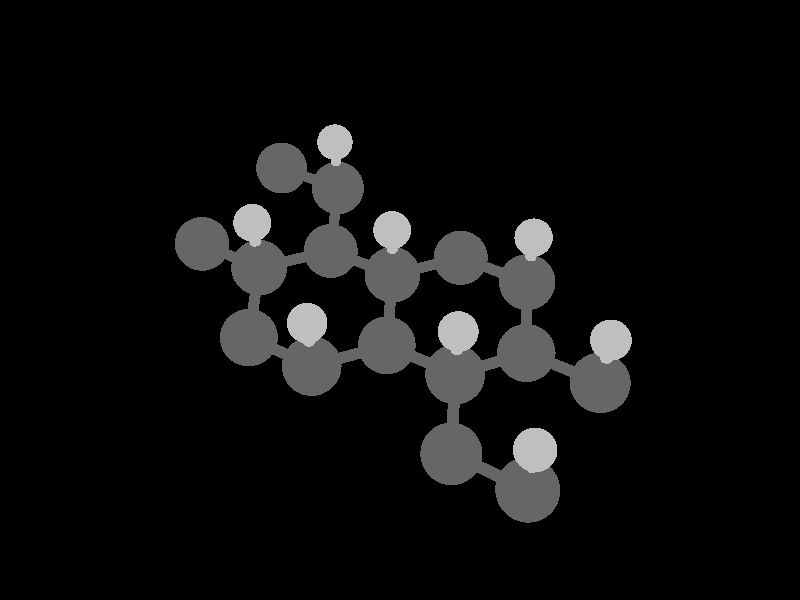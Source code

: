 global_settings {
	ambient_light rgb <0.200000002980232, 0.200000002980232, 0.200000002980232>
	max_trace_level 15
}

background { color rgb <0,0,0> }

camera {
	perspective
	location <1.83530314418216, -15.6017577934498, 14.5633901733837>
	angle 40
	up <0, 0.0956498745465617, 0.995415039819686>
	right <1, 0, 0> * 1.33333333333333
	direction <0, 0.995415039819686, -0.0956498745465617> }

light_source {
	<132.321119264506, -153.568602002003, 131.070747332539>
	color rgb <1, 1, 1>
	fade_distance 330.802793231917
	fade_power 0
	parallel
	point_at <-132.321119264506, 153.568602002003, -131.070747332539>
}

light_source {
	<-132.321119264506, 93.3959546960566, 107.339813078325>
	color rgb <0.300000011920929, 0.300000011920929, 0.300000011920929>
	fade_distance 330.802793231917
	fade_power 0
	parallel
	point_at <132.321119264506, -93.3959546960566, -107.339813078325>
}

#default {
	finish {ambient .8 diffuse 1 specular 1 roughness .005 metallic 0.5}
}

union {
cylinder {
	<2.97785760343659, 5.09612608712833, 13.3722467175908>, 	<3.56503869599535, 4.73429200573291, 13.1710879013355>, 0.1
	pigment { rgbt <0.400000005960464, 0.400000005960464, 0.400000005960464, 0> }
}
cylinder {
	<3.56503869599535, 4.73429200573291, 13.1710879013355>, 	<4.15221978855412, 4.37245792433749, 12.9699290850802>, 0.1
	pigment { rgbt <0.400000005960464, 0.400000005960464, 0.400000005960464, 0> }
}
cylinder {
	<2.97785760343659, 5.09612608712833, 13.3722467175908>, 	<2.33727485882495, 4.79287343579504, 13.2342123895591>, 0.1
	pigment { rgbt <0.400000005960464, 0.400000005960464, 0.400000005960464, 0> }
}
cylinder {
	<2.33727485882495, 4.79287343579504, 13.2342123895591>, 	<1.69669211421332, 4.48962078446176, 13.0961780615274>, 0.1
	pigment { rgbt <0.400000005960464, 0.400000005960464, 0.400000005960464, 0> }
}
cylinder {
	<1.60186840303648, 3.6790314261153, 11.9048022412951>, 	<2.1890411077017, 3.31718870625154, 11.703634479644>, 0.1
	pigment { rgbt <0.400000005960464, 0.400000005960464, 0.400000005960464, 0> }
}
cylinder {
	<2.1890411077017, 3.31718870625154, 11.703634479644>, 	<2.77621381236693, 2.95534598638777, 11.5024667179929>, 0.1
	pigment { rgbt <0.400000005960464, 0.400000005960464, 0.400000005960464, 0> }
}
cylinder {
	<1.60186840303648, 3.6790314261153, 11.9048022412951>, 	<1.6492802586249, 4.08432610528853, 12.5004901514112>, 0.1
	pigment { rgbt <0.400000005960464, 0.400000005960464, 0.400000005960464, 0> }
}
cylinder {
	<1.6492802586249, 4.08432610528853, 12.5004901514112>, 	<1.69669211421332, 4.48962078446176, 13.0961780615274>, 0.1
	pigment { rgbt <0.400000005960464, 0.400000005960464, 0.400000005960464, 0> }
}
cylinder {
	<1.60186840303648, 3.6790314261153, 11.9048022412951>, 	<0.961285658424847, 3.37577517808303, 11.7667713865553>, 0.1
	pigment { rgbt <0.400000005960464, 0.400000005960464, 0.400000005960464, 0> }
}
cylinder {
	<0.961285658424847, 3.37577517808303, 11.7667713865553>, 	<0.320702913813214, 3.07251893005075, 11.6287405318154>, 0.1
	pigment { rgbt <0.400000005960464, 0.400000005960464, 0.400000005960464, 0> }
}
cylinder {
	<-0.852103379113903, 3.79771798757543, 12.0281376402625>, 	<-0.805258065039595, 4.20343218667627, 12.6239432735417>, 0.1
	pigment { rgbt <0.400000005960464, 0.400000005960464, 0.400000005960464, 0> }
}
cylinder {
	<-0.805258065039595, 4.20343218667627, 12.6239432735417>, 	<-0.758412750965286, 4.60914638577712, 13.2197489068209>, 0.1
	pigment { rgbt <0.400000005960464, 0.400000005960464, 0.400000005960464, 0> }
}
cylinder {
	<-0.852103379113903, 3.79771798757543, 12.0281376402625>, 	<-0.265700232650345, 3.43511845881309, 11.8284390860389>, 0.1
	pigment { rgbt <0.400000005960464, 0.400000005960464, 0.400000005960464, 0> }
}
cylinder {
	<-0.265700232650345, 3.43511845881309, 11.8284390860389>, 	<0.320702913813214, 3.07251893005075, 11.6287405318154>, 0.1
	pigment { rgbt <0.400000005960464, 0.400000005960464, 0.400000005960464, 0> }
}
cylinder {
	<0.523844369407555, 5.21481049079601, 13.4956230687948>, 	<-0.117284190778866, 4.91197843828657, 13.3576859878079>, 0.1
	pigment { rgbt <0.400000005960464, 0.400000005960464, 0.400000005960464, 0> }
}
cylinder {
	<-0.117284190778866, 4.91197843828657, 13.3576859878079>, 	<-0.758412750965286, 4.60914638577712, 13.2197489068209>, 0.1
	pigment { rgbt <0.400000005960464, 0.400000005960464, 0.400000005960464, 0> }
}
cylinder {
	<0.523844369407555, 5.21481049079601, 13.4956230687948>, 	<0.570721593279244, 5.62053728675088, 14.0914201531501>, 0.1
	pigment { rgbt <0.400000005960464, 0.400000005960464, 0.400000005960464, 0> }
}
cylinder {
	<0.570721593279244, 5.62053728675088, 14.0914201531501>, 	<0.617598817150934, 6.02626408270574, 14.6872172375054>, 0.1
	pigment { rgbt <0.400000005960464, 0.400000005960464, 0.400000005960464, 0> }
}
cylinder {
	<0.523844369407555, 5.21481049079601, 13.4956230687948>, 	<1.11026824181044, 4.85221563762889, 13.2959005651611>, 0.1
	pigment { rgbt <0.400000005960464, 0.400000005960464, 0.400000005960464, 0> }
}
cylinder {
	<1.11026824181044, 4.85221563762889, 13.2959005651611>, 	<1.69669211421332, 4.48962078446176, 13.0961780615274>, 0.1
	pigment { rgbt <0.400000005960464, 0.400000005960464, 0.400000005960464, 0> }
}
cylinder {
	<-0.554922904554685, 6.74579689477894, 15.0918025712467>, 	<0.0313379562981249, 6.38603048874234, 14.8895099043761>, 0.1
	pigment { rgbt <0.400000005960464, 0.400000005960464, 0.400000005960464, 0> }
}
cylinder {
	<0.0313379562981249, 6.38603048874234, 14.8895099043761>, 	<0.617598817150934, 6.02626408270574, 14.6872172375054>, 0.1
	pigment { rgbt <0.400000005960464, 0.400000005960464, 0.400000005960464, 0> }
}
cylinder {
	<-1.93092328881285, 5.32869071580812, 13.6243461677566>, 	<-1.34466801988907, 4.96891855079262, 13.4220475372887>, 0.1
	pigment { rgbt <0.400000005960464, 0.400000005960464, 0.400000005960464, 0> }
}
cylinder {
	<-1.34466801988907, 4.96891855079262, 13.4220475372887>, 	<-0.758412750965286, 4.60914638577712, 13.2197489068209>, 0.1
	pigment { rgbt <0.400000005960464, 0.400000005960464, 0.400000005960464, 0> }
}
cylinder {
	<2.67986197360919, 2.13669068352535, 10.3203297486178>, 	<3.26708586726995, 1.77818088476639, 10.1159121921123>, 0.1
	pigment { rgbt <0.400000005960464, 0.400000005960464, 0.400000005960464, 0> }
}
cylinder {
	<3.26708586726995, 1.77818088476639, 10.1159121921123>, 	<3.85430976093072, 1.41967108600742, 9.91149463560672>, 0.1
	pigment { rgbt <0.400000005960464, 0.400000005960464, 0.400000005960464, 0> }
}
cylinder {
	<2.67986197360919, 2.13669068352535, 10.3203297486178>, 	<2.72803789298806, 2.54601833495656, 10.9113982333054>, 0.1
	pigment { rgbt <0.400000005960464, 0.400000005960464, 0.400000005960464, 0> }
}
cylinder {
	<2.72803789298806, 2.54601833495656, 10.9113982333054>, 	<2.77621381236693, 2.95534598638777, 11.5024667179929>, 0.1
	pigment { rgbt <0.400000005960464, 0.400000005960464, 0.400000005960464, 0> }
}
cylinder {
	<4.05585117400929, 3.55377095774238, 11.7877881180809>, 	<4.64306677729433, 3.19528302695872, 11.5833572176132>, 0.1
	pigment { rgbt <0.400000005960464, 0.400000005960464, 0.400000005960464, 0> }
}
cylinder {
	<4.64306677729433, 3.19528302695872, 11.5833572176132>, 	<5.23028238057936, 2.83679509617505, 11.3789263171455>, 0.1
	pigment { rgbt <0.400000005960464, 0.400000005960464, 0.400000005960464, 0> }
}
cylinder {
	<4.05585117400929, 3.55377095774238, 11.7877881180809>, 	<3.41603249318811, 3.25455847206507, 11.6451274180369>, 0.1
	pigment { rgbt <0.400000005960464, 0.400000005960464, 0.400000005960464, 0> }
}
cylinder {
	<3.41603249318811, 3.25455847206507, 11.6451274180369>, 	<2.77621381236693, 2.95534598638777, 11.5024667179929>, 0.1
	pigment { rgbt <0.400000005960464, 0.400000005960464, 0.400000005960464, 0> }
}
cylinder {
	<4.05585117400929, 3.55377095774238, 11.7877881180809>, 	<4.10403548128171, 3.96311444103993, 12.3788586015806>, 0.1
	pigment { rgbt <0.400000005960464, 0.400000005960464, 0.400000005960464, 0> }
}
cylinder {
	<4.10403548128171, 3.96311444103993, 12.3788586015806>, 	<4.15221978855412, 4.37245792433749, 12.9699290850802>, 0.1
	pigment { rgbt <0.400000005960464, 0.400000005960464, 0.400000005960464, 0> }
}
cylinder {
	<5.23028238057936, 2.83679509617505, 11.3789263171455>, 	<5.23100990900629, 2.33170431383471, 11.8660046300008>, 0.1
	pigment { rgbt <0.400000005960464, 0.400000005960464, 0.400000005960464, 0> }
}
cylinder {
	<5.23100990900629, 2.33170431383471, 11.8660046300008>, 	<5.23155080806595, 1.95618203992684, 12.2281350865637>, 0.1
	pigment { rgbt <0.75, 0.75, 0.75, 0> }
}
cylinder {
	<3.85430976093072, 1.41967108600742, 9.91149463560672>, 	<3.85503253654423, 0.914593320051768, 10.3985648352901>, 0.1
	pigment { rgbt <0.400000005960464, 0.400000005960464, 0.400000005960464, 0> }
}
cylinder {
	<3.85503253654423, 0.914593320051768, 10.3985648352901>, 	<3.85556989804158, 0.539083494433504, 10.760686587771>, 0.1
	pigment { rgbt <0.75, 0.75, 0.75, 0> }
}
cylinder {
	<2.77621381236693, 2.95534598638777, 11.5024667179929>, 	<2.7774043361303, 2.45031411825759, 11.989073234997>, 0.1
	pigment { rgbt <0.400000005960464, 0.400000005960464, 0.400000005960464, 0> }
}
cylinder {
	<2.7774043361303, 2.45031411825759, 11.989073234997>, 	<2.77828929978159, 2.0749038494393, 12.3507872076886>, 0.1
	pigment { rgbt <0.75, 0.75, 0.75, 0> }
}
cylinder {
	<4.15221978855412, 4.37245792433749, 12.9699290850802>, 	<4.15340068953057, 3.86741614594861, 13.456525339724>, 0.1
	pigment { rgbt <0.400000005960464, 0.400000005960464, 0.400000005960464, 0> }
}
cylinder {
	<4.15340068953057, 3.86741614594861, 13.456525339724>, 	<4.15427850018169, 3.49199851045232, 13.8182316839843>, 0.1
	pigment { rgbt <0.75, 0.75, 0.75, 0> }
}
cylinder {
	<-0.758412750965286, 4.60914638577712, 13.2197489068209>, 	<-0.758025787685271, 4.10547640626955, 13.7057937491459>, 0.1
	pigment { rgbt <0.400000005960464, 0.400000005960464, 0.400000005960464, 0> }
}
cylinder {
	<-0.758025787685271, 4.10547640626955, 13.7057937491459>, 	<-0.757738337048881, 3.73133171705235, 14.066845834591>, 0.1
	pigment { rgbt <0.75, 0.75, 0.75, 0> }
}
cylinder {
	<0.617598817150934, 6.02626408270574, 14.6872172375054>, 	<0.617972946347037, 5.52258088571668, 15.1732483927277>, 0.1
	pigment { rgbt <0.400000005960464, 0.400000005960464, 0.400000005960464, 0> }
}
cylinder {
	<0.617972946347037, 5.52258088571668, 15.1732483927277>, 	<0.618250863351223, 5.14842637806537, 15.5342903108866>, 0.1
	pigment { rgbt <0.75, 0.75, 0.75, 0> }
}
cylinder {
	<1.69669211421332, 4.48962078446176, 13.0961780615274>, 	<1.69771481157368, 3.98557506369437, 13.5819703969773>, 0.1
	pigment { rgbt <0.400000005960464, 0.400000005960464, 0.400000005960464, 0> }
}
cylinder {
	<1.69771481157368, 3.98557506369437, 13.5819703969773>, 	<1.69847454499513, 3.6111335183753, 13.942852010084>, 0.1
	pigment { rgbt <0.75, 0.75, 0.75, 0> }
}
cylinder {
	<0.320702913813214, 3.07251893005075, 11.6287405318154>, 	<0.321730368986236, 2.5684745776339, 12.1145270845722>, 0.1
	pigment { rgbt <0.400000005960464, 0.400000005960464, 0.400000005960464, 0> }
}
cylinder {
	<0.321730368986236, 2.5684745776339, 12.1145270845722>, 	<0.322493634970751, 2.19403497288196, 12.4754035112912>, 0.1
	pigment { rgbt <0.75, 0.75, 0.75, 0> }
}
sphere {
	<3.85556989804158, 0.539083494433504, 10.760686587771>, 0.33
	pigment { rgbt <0.75, 0.75, 0.75,0> }
}
sphere {
	<5.23155080806595, 1.95618203992684, 12.2281350865637>, 0.33
	pigment { rgbt <0.75, 0.75, 0.75,0> }
}
sphere {
	<0.322493634970751, 2.19403497288196, 12.4754035112912>, 0.33
	pigment { rgbt <0.75, 0.75, 0.75,0> }
}
sphere {
	<1.69847454499513, 3.6111335183753, 13.942852010084>, 0.33
	pigment { rgbt <0.75, 0.75, 0.75,0> }
}
sphere {
	<2.77828929978159, 2.0749038494393, 12.3507872076886>, 0.33
	pigment { rgbt <0.75, 0.75, 0.75,0> }
}
sphere {
	<4.15427850018169, 3.49199851045232, 13.8182316839843>, 0.33
	pigment { rgbt <0.75, 0.75, 0.75,0> }
}
sphere {
	<-0.757738337048881, 3.73133171705235, 14.066845834591>, 0.33
	pigment { rgbt <0.75, 0.75, 0.75,0> }
}
sphere {
	<0.618250863351223, 5.14842637806537, 15.5342903108866>, 0.33
	pigment { rgbt <0.75, 0.75, 0.75,0> }
}
sphere {
	<3.85430976093072, 1.41967108600742, 9.91149463560672>, 0.51
	pigment { rgbt <0.400000005960464, 0.400000005960464, 0.400000005960464,0> }
}
sphere {
	<5.23028238057936, 2.83679509617505, 11.3789263171455>, 0.51
	pigment { rgbt <0.400000005960464, 0.400000005960464, 0.400000005960464,0> }
}
sphere {
	<0.320702913813214, 3.07251893005075, 11.6287405318154>, 0.51
	pigment { rgbt <0.400000005960464, 0.400000005960464, 0.400000005960464,0> }
}
sphere {
	<1.69669211421332, 4.48962078446176, 13.0961780615274>, 0.51
	pigment { rgbt <0.400000005960464, 0.400000005960464, 0.400000005960464,0> }
}
sphere {
	<2.67986197360919, 2.13669068352535, 10.3203297486178>, 0.51
	pigment { rgbt <0.400000005960464, 0.400000005960464, 0.400000005960464,0> }
}
sphere {
	<4.05585117400929, 3.55377095774238, 11.7877881180809>, 0.51
	pigment { rgbt <0.400000005960464, 0.400000005960464, 0.400000005960464,0> }
}
sphere {
	<-0.852103379113903, 3.79771798757543, 12.0281376402625>, 0.51
	pigment { rgbt <0.400000005960464, 0.400000005960464, 0.400000005960464,0> }
}
sphere {
	<0.523844369407555, 5.21481049079601, 13.4956230687948>, 0.51
	pigment { rgbt <0.400000005960464, 0.400000005960464, 0.400000005960464,0> }
}
sphere {
	<2.77621381236693, 2.95534598638777, 11.5024667179929>, 0.51
	pigment { rgbt <0.400000005960464, 0.400000005960464, 0.400000005960464,0> }
}
sphere {
	<4.15221978855412, 4.37245792433749, 12.9699290850802>, 0.51
	pigment { rgbt <0.400000005960464, 0.400000005960464, 0.400000005960464,0> }
}
sphere {
	<-0.758412750965286, 4.60914638577712, 13.2197489068209>, 0.51
	pigment { rgbt <0.400000005960464, 0.400000005960464, 0.400000005960464,0> }
}
sphere {
	<0.617598817150934, 6.02626408270574, 14.6872172375054>, 0.51
	pigment { rgbt <0.400000005960464, 0.400000005960464, 0.400000005960464,0> }
}
sphere {
	<1.60186840303648, 3.6790314261153, 11.9048022412951>, 0.51
	pigment { rgbt <0.400000005960464, 0.400000005960464, 0.400000005960464,0> }
}
sphere {
	<2.97785760343659, 5.09612608712833, 13.3722467175908>, 0.51
	pigment { rgbt <0.400000005960464, 0.400000005960464, 0.400000005960464,0> }
}
sphere {
	<-1.93092328881285, 5.32869071580812, 13.6243461677566>, 0.51
	pigment { rgbt <0.400000005960464, 0.400000005960464, 0.400000005960464,0> }
}
sphere {
	<-0.554922904554685, 6.74579689477894, 15.0918025712467>, 0.51
	pigment { rgbt <0.400000005960464, 0.400000005960464, 0.400000005960464,0> }
}
}
merge {
}
